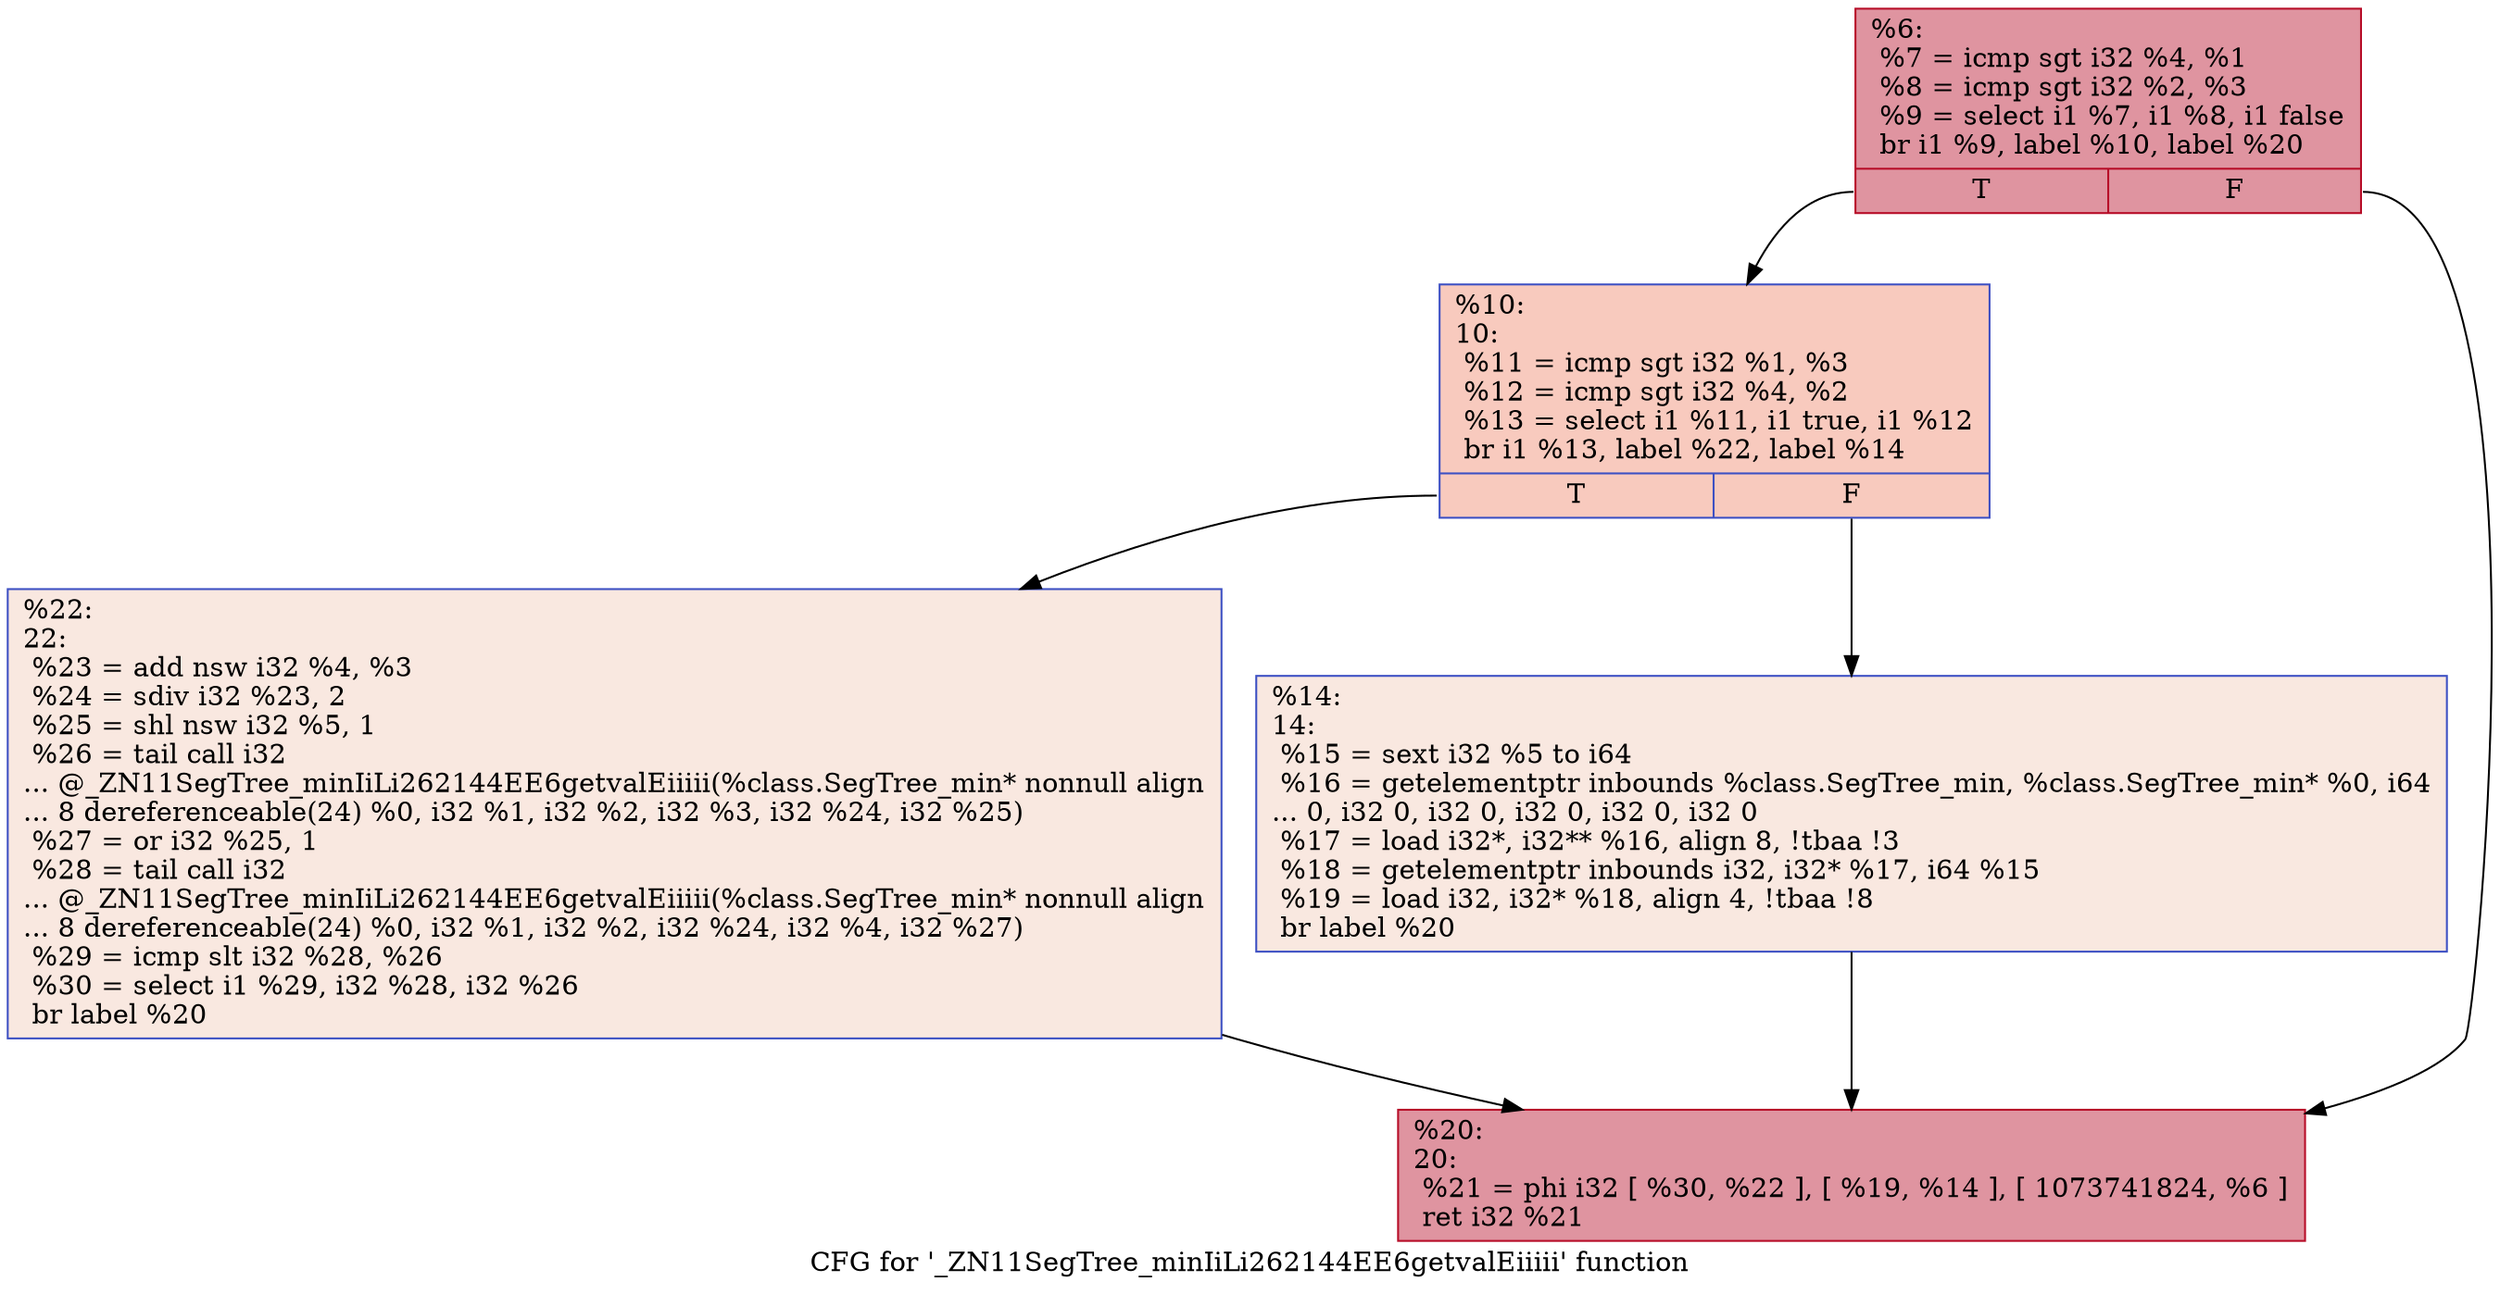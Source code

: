 digraph "CFG for '_ZN11SegTree_minIiLi262144EE6getvalEiiiii' function" {
	label="CFG for '_ZN11SegTree_minIiLi262144EE6getvalEiiiii' function";

	Node0x55c240245480 [shape=record,color="#b70d28ff", style=filled, fillcolor="#b70d2870",label="{%6:\l  %7 = icmp sgt i32 %4, %1\l  %8 = icmp sgt i32 %2, %3\l  %9 = select i1 %7, i1 %8, i1 false\l  br i1 %9, label %10, label %20\l|{<s0>T|<s1>F}}"];
	Node0x55c240245480:s0 -> Node0x55c240245200;
	Node0x55c240245480:s1 -> Node0x55c2402456a0;
	Node0x55c240245200 [shape=record,color="#3d50c3ff", style=filled, fillcolor="#ef886b70",label="{%10:\l10:                                               \l  %11 = icmp sgt i32 %1, %3\l  %12 = icmp sgt i32 %4, %2\l  %13 = select i1 %11, i1 true, i1 %12\l  br i1 %13, label %22, label %14\l|{<s0>T|<s1>F}}"];
	Node0x55c240245200:s0 -> Node0x55c240245970;
	Node0x55c240245200:s1 -> Node0x55c2402459c0;
	Node0x55c2402459c0 [shape=record,color="#3d50c3ff", style=filled, fillcolor="#f1ccb870",label="{%14:\l14:                                               \l  %15 = sext i32 %5 to i64\l  %16 = getelementptr inbounds %class.SegTree_min, %class.SegTree_min* %0, i64\l... 0, i32 0, i32 0, i32 0, i32 0, i32 0\l  %17 = load i32*, i32** %16, align 8, !tbaa !3\l  %18 = getelementptr inbounds i32, i32* %17, i64 %15\l  %19 = load i32, i32* %18, align 4, !tbaa !8\l  br label %20\l}"];
	Node0x55c2402459c0 -> Node0x55c2402456a0;
	Node0x55c2402456a0 [shape=record,color="#b70d28ff", style=filled, fillcolor="#b70d2870",label="{%20:\l20:                                               \l  %21 = phi i32 [ %30, %22 ], [ %19, %14 ], [ 1073741824, %6 ]\l  ret i32 %21\l}"];
	Node0x55c240245970 [shape=record,color="#3d50c3ff", style=filled, fillcolor="#f1ccb870",label="{%22:\l22:                                               \l  %23 = add nsw i32 %4, %3\l  %24 = sdiv i32 %23, 2\l  %25 = shl nsw i32 %5, 1\l  %26 = tail call i32\l... @_ZN11SegTree_minIiLi262144EE6getvalEiiiii(%class.SegTree_min* nonnull align\l... 8 dereferenceable(24) %0, i32 %1, i32 %2, i32 %3, i32 %24, i32 %25)\l  %27 = or i32 %25, 1\l  %28 = tail call i32\l... @_ZN11SegTree_minIiLi262144EE6getvalEiiiii(%class.SegTree_min* nonnull align\l... 8 dereferenceable(24) %0, i32 %1, i32 %2, i32 %24, i32 %4, i32 %27)\l  %29 = icmp slt i32 %28, %26\l  %30 = select i1 %29, i32 %28, i32 %26\l  br label %20\l}"];
	Node0x55c240245970 -> Node0x55c2402456a0;
}
